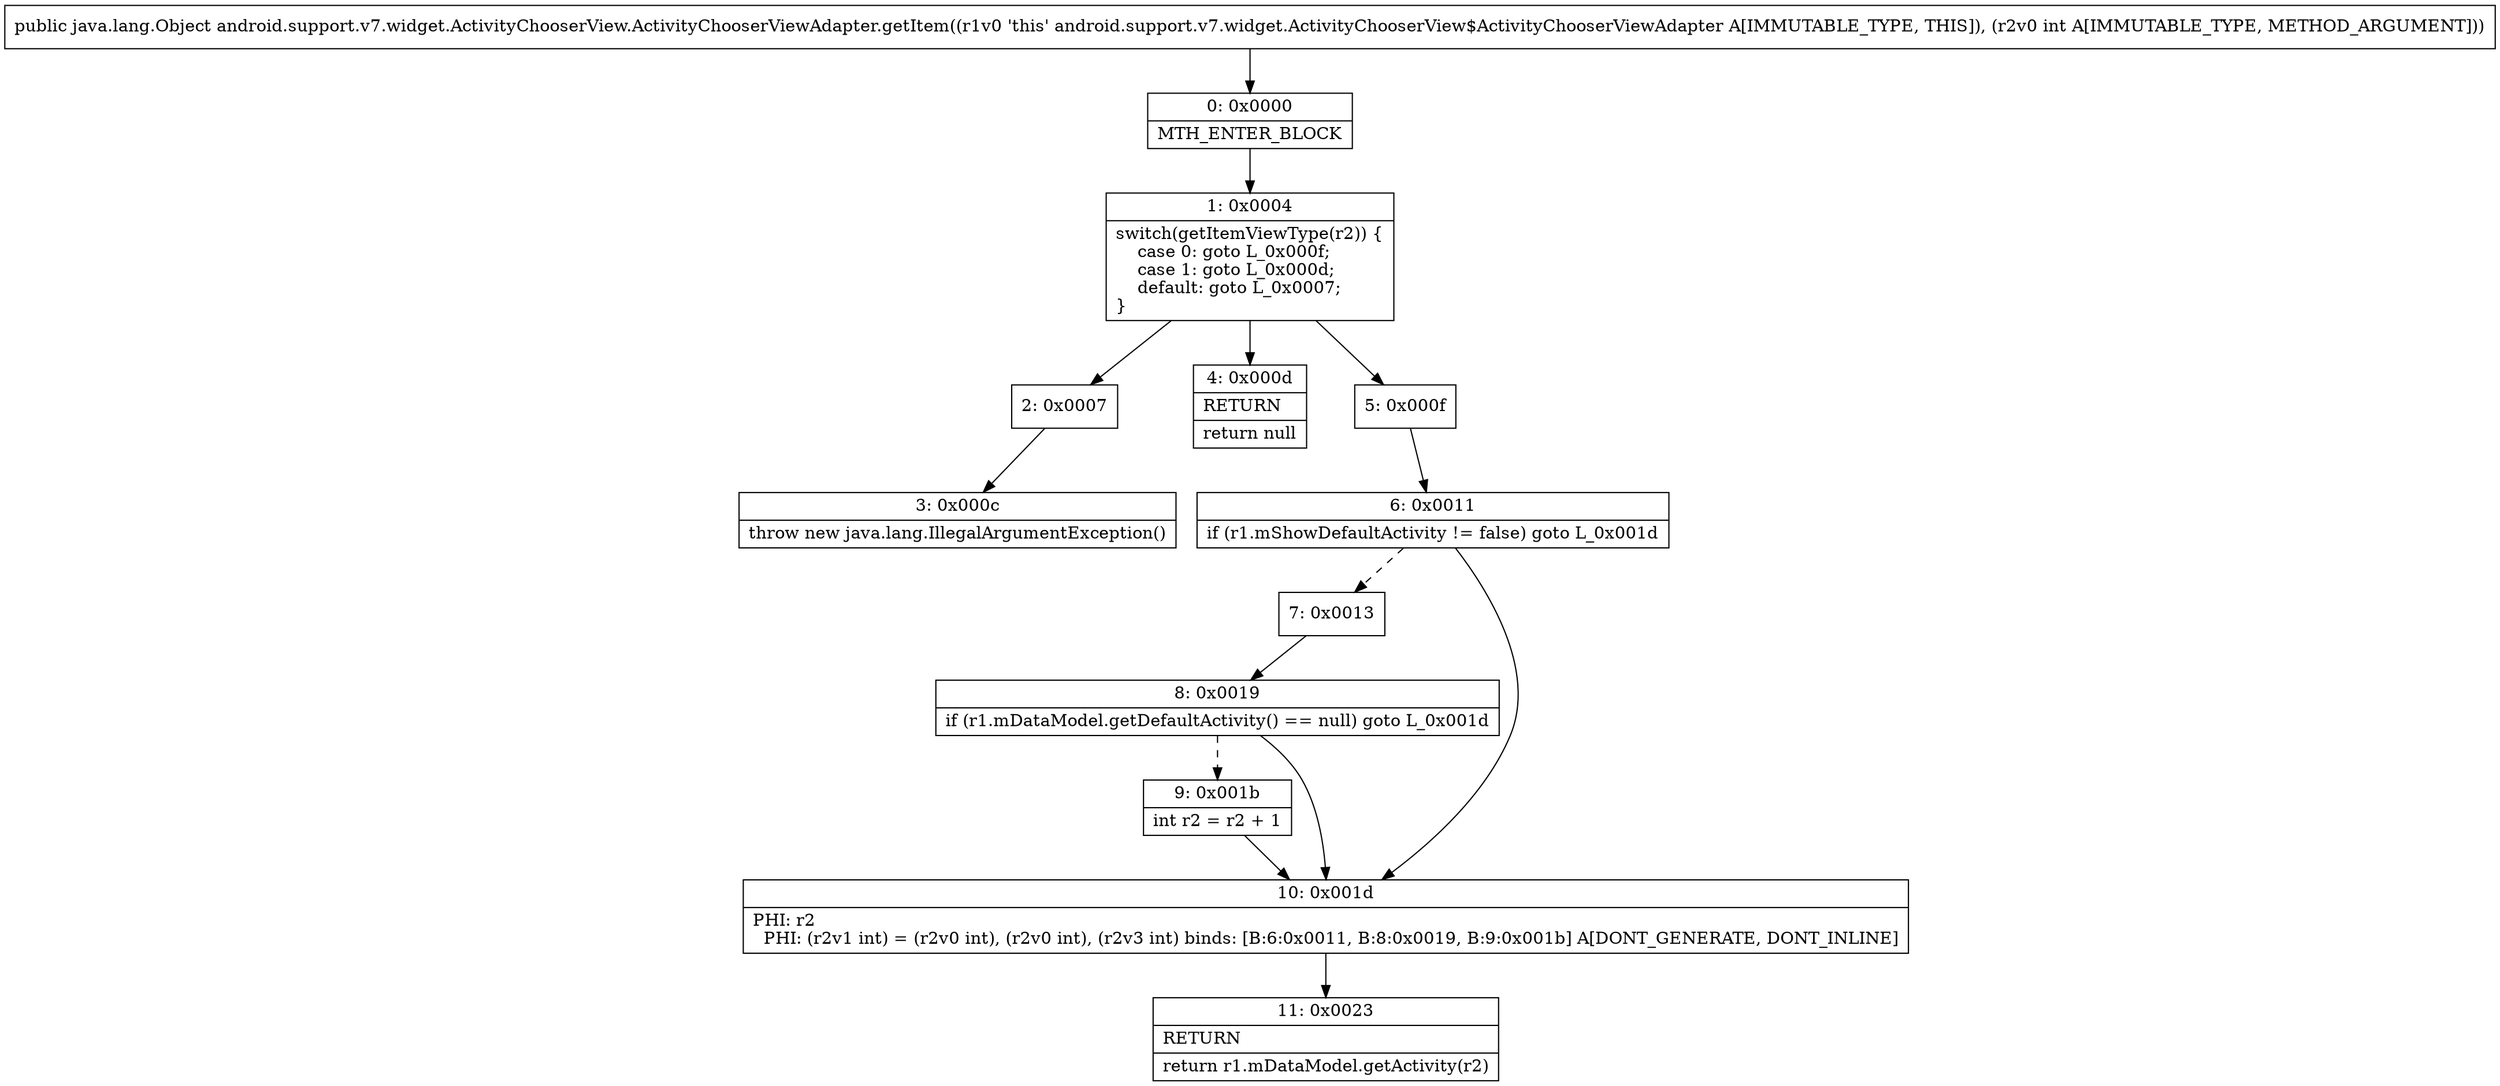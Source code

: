 digraph "CFG forandroid.support.v7.widget.ActivityChooserView.ActivityChooserViewAdapter.getItem(I)Ljava\/lang\/Object;" {
Node_0 [shape=record,label="{0\:\ 0x0000|MTH_ENTER_BLOCK\l}"];
Node_1 [shape=record,label="{1\:\ 0x0004|switch(getItemViewType(r2)) \{\l    case 0: goto L_0x000f;\l    case 1: goto L_0x000d;\l    default: goto L_0x0007;\l\}\l}"];
Node_2 [shape=record,label="{2\:\ 0x0007}"];
Node_3 [shape=record,label="{3\:\ 0x000c|throw new java.lang.IllegalArgumentException()\l}"];
Node_4 [shape=record,label="{4\:\ 0x000d|RETURN\l|return null\l}"];
Node_5 [shape=record,label="{5\:\ 0x000f}"];
Node_6 [shape=record,label="{6\:\ 0x0011|if (r1.mShowDefaultActivity != false) goto L_0x001d\l}"];
Node_7 [shape=record,label="{7\:\ 0x0013}"];
Node_8 [shape=record,label="{8\:\ 0x0019|if (r1.mDataModel.getDefaultActivity() == null) goto L_0x001d\l}"];
Node_9 [shape=record,label="{9\:\ 0x001b|int r2 = r2 + 1\l}"];
Node_10 [shape=record,label="{10\:\ 0x001d|PHI: r2 \l  PHI: (r2v1 int) = (r2v0 int), (r2v0 int), (r2v3 int) binds: [B:6:0x0011, B:8:0x0019, B:9:0x001b] A[DONT_GENERATE, DONT_INLINE]\l}"];
Node_11 [shape=record,label="{11\:\ 0x0023|RETURN\l|return r1.mDataModel.getActivity(r2)\l}"];
MethodNode[shape=record,label="{public java.lang.Object android.support.v7.widget.ActivityChooserView.ActivityChooserViewAdapter.getItem((r1v0 'this' android.support.v7.widget.ActivityChooserView$ActivityChooserViewAdapter A[IMMUTABLE_TYPE, THIS]), (r2v0 int A[IMMUTABLE_TYPE, METHOD_ARGUMENT])) }"];
MethodNode -> Node_0;
Node_0 -> Node_1;
Node_1 -> Node_2;
Node_1 -> Node_4;
Node_1 -> Node_5;
Node_2 -> Node_3;
Node_5 -> Node_6;
Node_6 -> Node_7[style=dashed];
Node_6 -> Node_10;
Node_7 -> Node_8;
Node_8 -> Node_9[style=dashed];
Node_8 -> Node_10;
Node_9 -> Node_10;
Node_10 -> Node_11;
}

